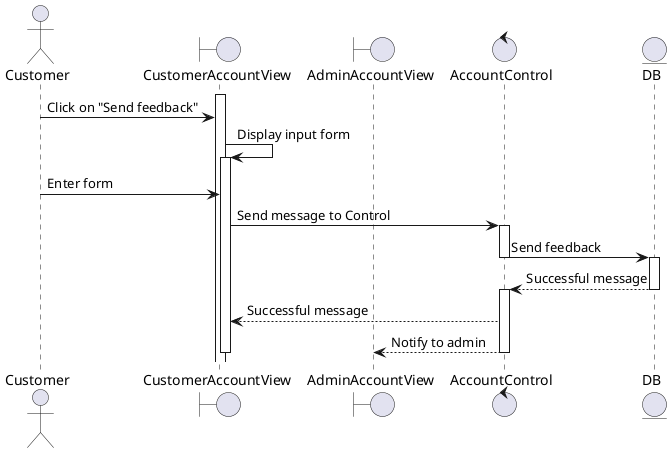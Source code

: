 @startuml
actor Customer 
boundary CustomerAccountView 
boundary AdminAccountView
control AccountControl
entity DB 

activate CustomerAccountView
Customer -> CustomerAccountView: Click on "Send feedback"

CustomerAccountView -> CustomerAccountView: Display input form
activate CustomerAccountView

Customer -> CustomerAccountView: Enter form
CustomerAccountView -> AccountControl: Send message to Control
activate AccountControl
AccountControl -> DB: Send feedback
deactivate AccountControl
activate DB
DB --> AccountControl: Successful message
deactivate DB
activate AccountControl
AccountControl --> CustomerAccountView: Successful message
AccountControl --> AdminAccountView: Notify to admin
deactivate AccountControl

deactivate CustomerAccountView

@enduml